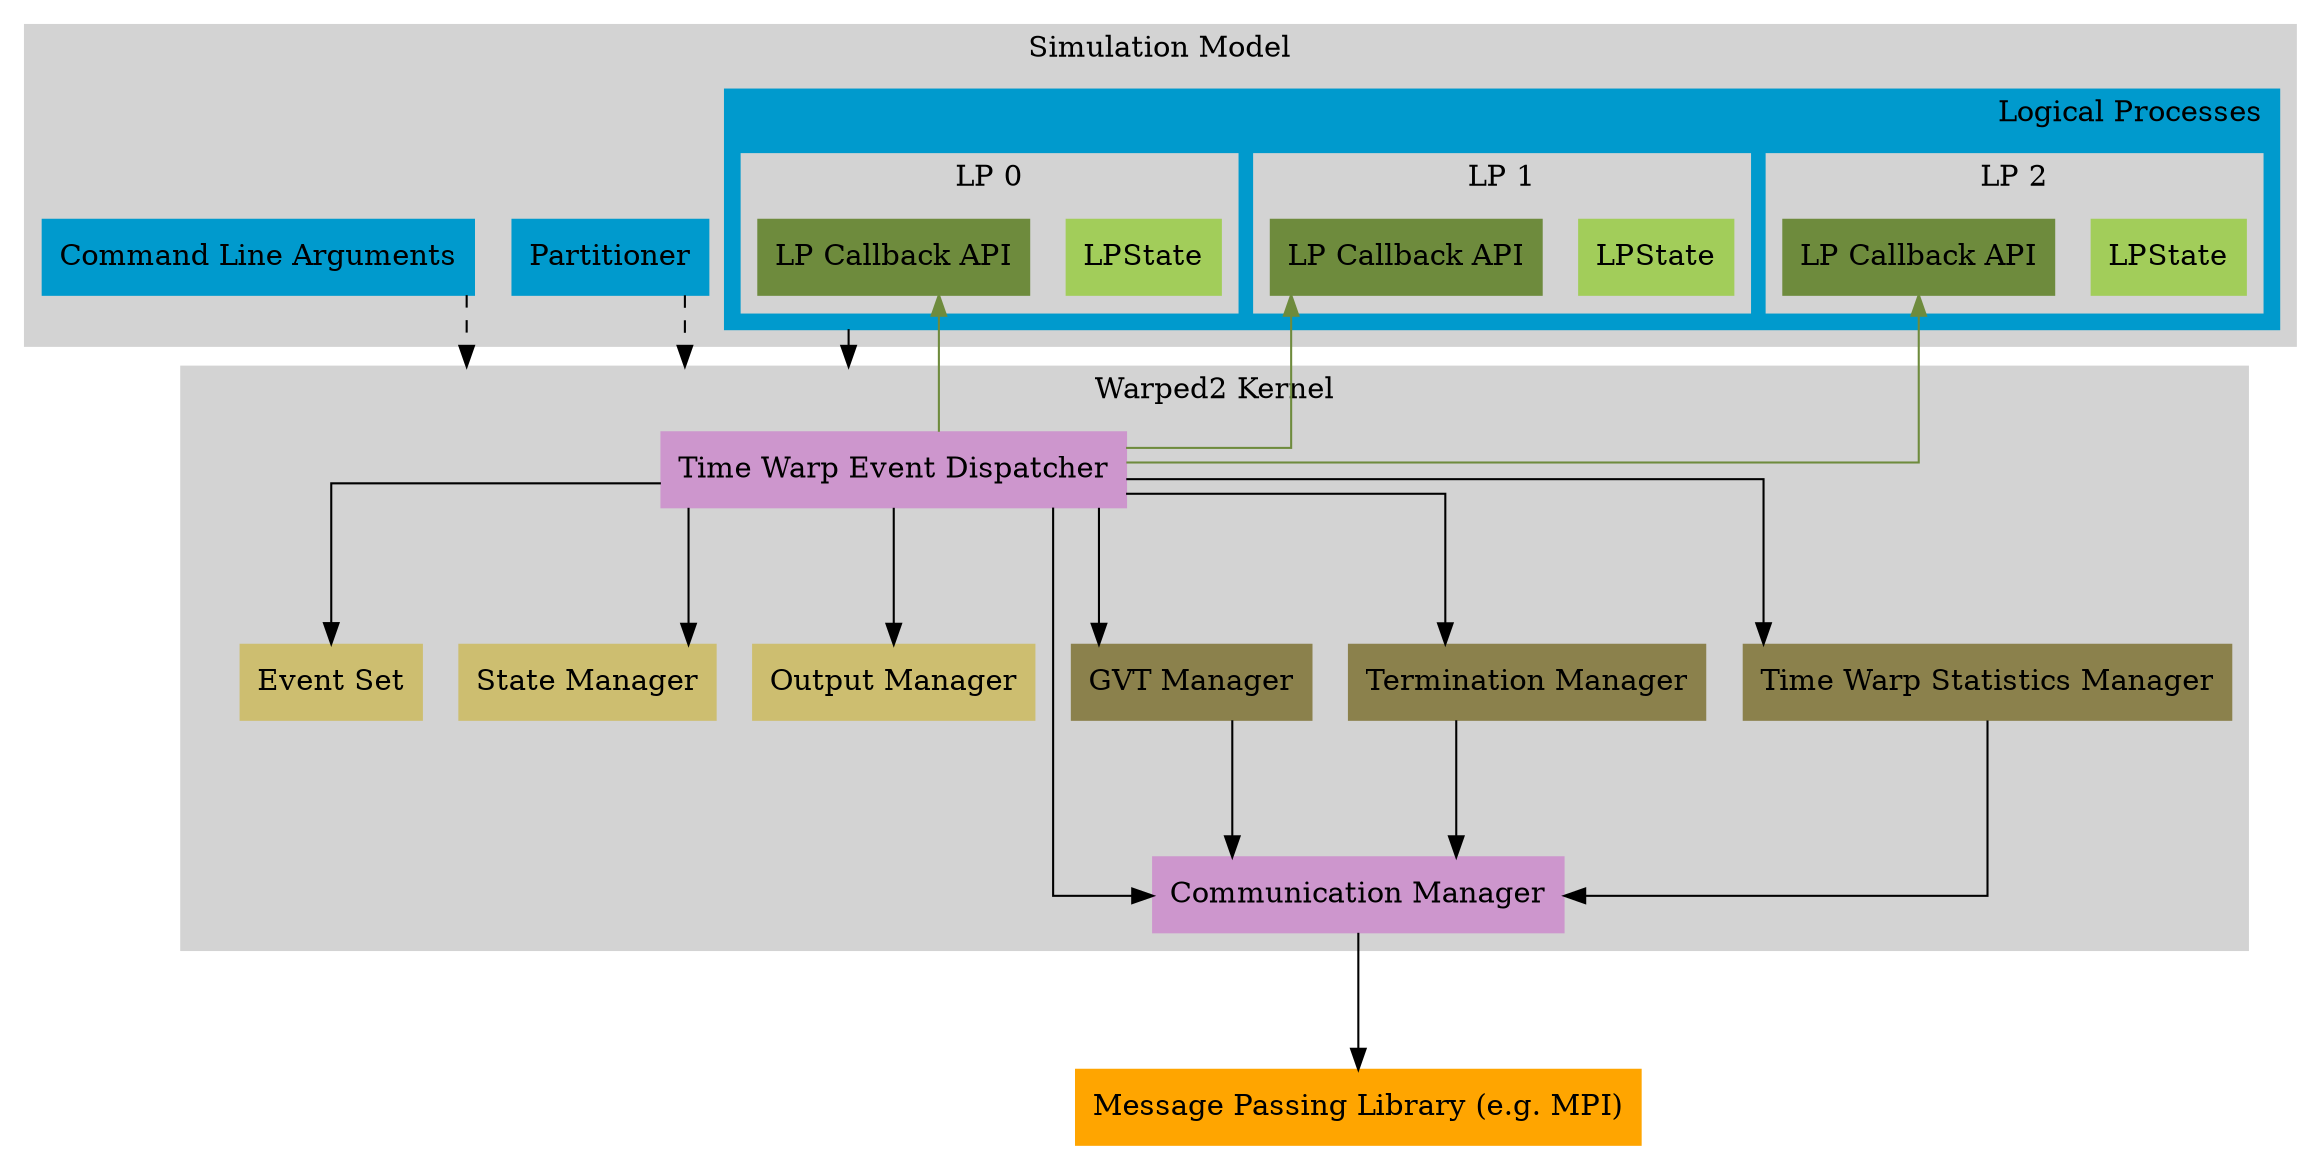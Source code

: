 digraph overview {

    node [shape = record];
    compound = true;
    splines = ortho;
    ranksep = 0.9;

    subgraph cluster_model {
        subgraph cluster_lps {
            subgraph cluster_lp0 {
                lp_state0 [label = "LPState", style = filled, color = darkolivegreen3];
                lp_api0 [label = "LP Callback API", style = filled, color = darkolivegreen4];
                label = "LP 2";
                style = filled;
                color = lightgrey;
            }
            subgraph cluster_lp1 {
                lp_state1 [label = "LPState", style = filled, color = darkolivegreen3];
                lp_api1 [label = "LP Callback API", style = filled, color = darkolivegreen4];
                label = "LP 1";
                style = filled;
                color = lightgrey;
            }
            subgraph cluster_lp2 {
                lp_state2 [label = "LPState", style = filled, color = darkolivegreen3];
                lp_api2 [label = "LP Callback API", style = filled, color = darkolivegreen4];
                label = "LP 0";
                style = filled;
                color = lightgrey;
            }
            label = "Logical Processes";
            labeljust = "r";
            style = filled;
            color = deepskyblue3;
        }
        partitioner [label = "Partitioner", style = filled, color = deepskyblue3];
        command_line_args [label = "Command Line Arguments", style = filled, color = deepskyblue3];
        label = "Simulation Model";
        style = filled;
        color = lightgrey;
    }

    subgraph cluster_kernel {
        event_dispatcher [label = "Time Warp Event Dispatcher", style = filled, color = plum3];
        comm_manager [label = "Communication Manager", style = filled, color = plum3];

        event_set [label = "Event Set", style = filled, color = lightgoldenrod3];
        state_manager [label = "State Manager", style = filled, color = lightgoldenrod3];
        output_manager [label = "Output Manager", style = filled, color = lightgoldenrod3];
        gvt_manager [label = "GVT Manager", style = filled, color = lightgoldenrod4];
        termination_manager [label = "Termination Manager", style = filled, color = lightgoldenrod4];
        time_warp_statistics [label = "Time Warp Statistics Manager", style = filled, color = lightgoldenrod4];

        "event_dispatcher" -> "event_set";
        "event_dispatcher" -> "state_manager";
        "event_dispatcher" -> "output_manager";
        "event_dispatcher" -> "gvt_manager";
        "event_dispatcher" -> "termination_manager";
        "event_dispatcher" -> "time_warp_statistics";

        "event_dispatcher" -> "comm_manager";
        "gvt_manager" -> "comm_manager";
        "termination_manager" -> "comm_manager";
        "time_warp_statistics" -> "comm_manager";

        label = "Warped2 Kernel";
        style = filled;
        color = lightgrey;
    }

    // Kernel Interface
    "lp_api2" -> "event_dispatcher" [lhead=cluster_kernel, ltail=cluster_lps];
    "partitioner" -> "event_dispatcher" [lhead=cluster_kernel, style = dashed];
    "command_line_args" -> "event_dispatcher" [lhead=cluster_kernel, style = dashed];

    // Callback API
    "event_dispatcher" -> "lp_api0" [color = darkolivegreen4];
    "event_dispatcher" -> "lp_api1" [color = darkolivegreen4];
    "event_dispatcher" -> "lp_api2" [color = darkolivegreen4];

    mpl [label = "Message Passing Library (e.g. MPI)", style = filled, color = orange];
    "comm_manager" -> "mpl";
}

